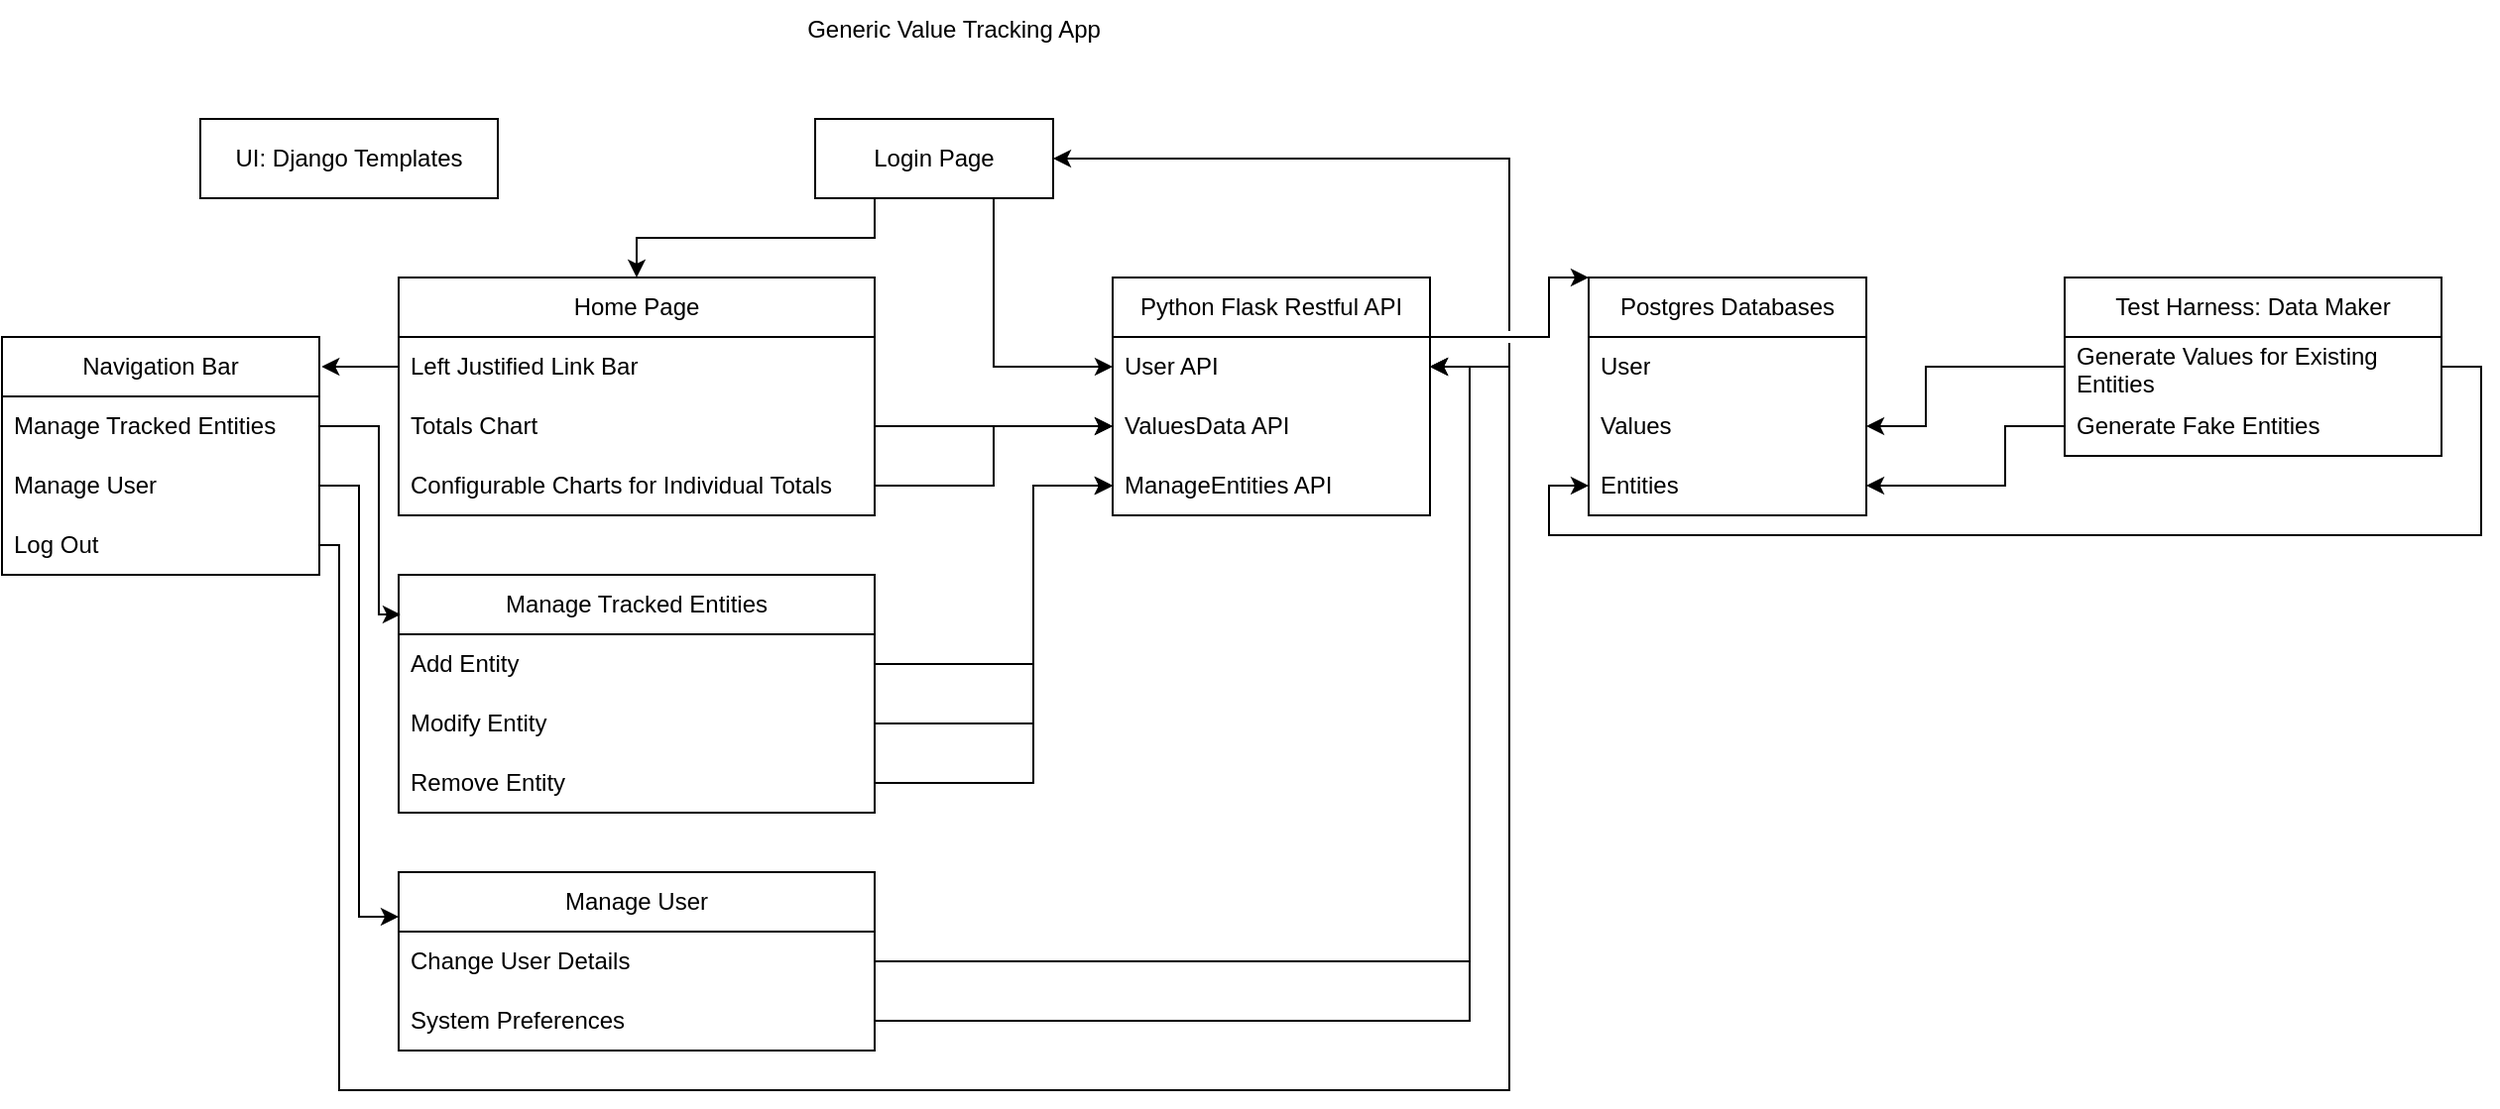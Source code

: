 <mxfile version="28.1.0">
  <diagram name="Page-1" id="g81q5J6nj-t1U_Pjp0CT">
    <mxGraphModel dx="997" dy="540" grid="1" gridSize="10" guides="1" tooltips="1" connect="1" arrows="1" fold="1" page="1" pageScale="1" pageWidth="850" pageHeight="1100" math="0" shadow="0">
      <root>
        <mxCell id="0" />
        <mxCell id="1" parent="0" />
        <mxCell id="yBTRD3E7jGrNPbzC0fYv-1" value="Generic Value Tracking App" style="text;html=1;align=center;verticalAlign=middle;whiteSpace=wrap;rounded=0;" vertex="1" parent="1">
          <mxGeometry x="360" y="10" width="240" height="30" as="geometry" />
        </mxCell>
        <mxCell id="yBTRD3E7jGrNPbzC0fYv-2" value="Home Page" style="swimlane;fontStyle=0;childLayout=stackLayout;horizontal=1;startSize=30;horizontalStack=0;resizeParent=1;resizeParentMax=0;resizeLast=0;collapsible=1;marginBottom=0;whiteSpace=wrap;html=1;" vertex="1" parent="1">
          <mxGeometry x="200" y="150" width="240" height="120" as="geometry" />
        </mxCell>
        <mxCell id="yBTRD3E7jGrNPbzC0fYv-6" value="Left Justified Link Bar" style="text;strokeColor=none;fillColor=none;align=left;verticalAlign=middle;spacingLeft=4;spacingRight=4;overflow=hidden;points=[[0,0.5],[1,0.5]];portConstraint=eastwest;rotatable=0;whiteSpace=wrap;html=1;" vertex="1" parent="yBTRD3E7jGrNPbzC0fYv-2">
          <mxGeometry y="30" width="240" height="30" as="geometry" />
        </mxCell>
        <mxCell id="yBTRD3E7jGrNPbzC0fYv-3" value="&lt;div&gt;&lt;span style=&quot;background-color: transparent; color: light-dark(rgb(0, 0, 0), rgb(255, 255, 255));&quot;&gt;Totals Chart&lt;/span&gt;&lt;/div&gt;" style="text;strokeColor=none;fillColor=none;align=left;verticalAlign=middle;spacingLeft=4;spacingRight=4;overflow=hidden;points=[[0,0.5],[1,0.5]];portConstraint=eastwest;rotatable=0;whiteSpace=wrap;html=1;" vertex="1" parent="yBTRD3E7jGrNPbzC0fYv-2">
          <mxGeometry y="60" width="240" height="30" as="geometry" />
        </mxCell>
        <mxCell id="yBTRD3E7jGrNPbzC0fYv-4" value="Configurable Charts for Individual Totals" style="text;strokeColor=none;fillColor=none;align=left;verticalAlign=middle;spacingLeft=4;spacingRight=4;overflow=hidden;points=[[0,0.5],[1,0.5]];portConstraint=eastwest;rotatable=0;whiteSpace=wrap;html=1;" vertex="1" parent="yBTRD3E7jGrNPbzC0fYv-2">
          <mxGeometry y="90" width="240" height="30" as="geometry" />
        </mxCell>
        <mxCell id="yBTRD3E7jGrNPbzC0fYv-7" value="Navigation Bar" style="swimlane;fontStyle=0;childLayout=stackLayout;horizontal=1;startSize=30;horizontalStack=0;resizeParent=1;resizeParentMax=0;resizeLast=0;collapsible=1;marginBottom=0;whiteSpace=wrap;html=1;" vertex="1" parent="1">
          <mxGeometry y="180" width="160" height="120" as="geometry" />
        </mxCell>
        <mxCell id="yBTRD3E7jGrNPbzC0fYv-8" value="Manage Tracked Entities" style="text;strokeColor=none;fillColor=none;align=left;verticalAlign=middle;spacingLeft=4;spacingRight=4;overflow=hidden;points=[[0,0.5],[1,0.5]];portConstraint=eastwest;rotatable=0;whiteSpace=wrap;html=1;" vertex="1" parent="yBTRD3E7jGrNPbzC0fYv-7">
          <mxGeometry y="30" width="160" height="30" as="geometry" />
        </mxCell>
        <mxCell id="yBTRD3E7jGrNPbzC0fYv-9" value="Manage User&amp;nbsp;" style="text;strokeColor=none;fillColor=none;align=left;verticalAlign=middle;spacingLeft=4;spacingRight=4;overflow=hidden;points=[[0,0.5],[1,0.5]];portConstraint=eastwest;rotatable=0;whiteSpace=wrap;html=1;" vertex="1" parent="yBTRD3E7jGrNPbzC0fYv-7">
          <mxGeometry y="60" width="160" height="30" as="geometry" />
        </mxCell>
        <mxCell id="yBTRD3E7jGrNPbzC0fYv-10" value="Log Out" style="text;strokeColor=none;fillColor=none;align=left;verticalAlign=middle;spacingLeft=4;spacingRight=4;overflow=hidden;points=[[0,0.5],[1,0.5]];portConstraint=eastwest;rotatable=0;whiteSpace=wrap;html=1;" vertex="1" parent="yBTRD3E7jGrNPbzC0fYv-7">
          <mxGeometry y="90" width="160" height="30" as="geometry" />
        </mxCell>
        <mxCell id="yBTRD3E7jGrNPbzC0fYv-11" value="" style="endArrow=classic;html=1;rounded=0;exitX=0;exitY=0.5;exitDx=0;exitDy=0;entryX=1.007;entryY=0.125;entryDx=0;entryDy=0;entryPerimeter=0;" edge="1" parent="1" source="yBTRD3E7jGrNPbzC0fYv-6" target="yBTRD3E7jGrNPbzC0fYv-7">
          <mxGeometry width="50" height="50" relative="1" as="geometry">
            <mxPoint x="360" y="310" as="sourcePoint" />
            <mxPoint x="410" y="260" as="targetPoint" />
          </mxGeometry>
        </mxCell>
        <mxCell id="yBTRD3E7jGrNPbzC0fYv-13" style="edgeStyle=orthogonalEdgeStyle;rounded=0;orthogonalLoop=1;jettySize=auto;html=1;exitX=0.25;exitY=1;exitDx=0;exitDy=0;entryX=0.5;entryY=0;entryDx=0;entryDy=0;" edge="1" parent="1" source="yBTRD3E7jGrNPbzC0fYv-12" target="yBTRD3E7jGrNPbzC0fYv-2">
          <mxGeometry relative="1" as="geometry" />
        </mxCell>
        <mxCell id="yBTRD3E7jGrNPbzC0fYv-21" style="edgeStyle=orthogonalEdgeStyle;rounded=0;orthogonalLoop=1;jettySize=auto;html=1;exitX=0.75;exitY=1;exitDx=0;exitDy=0;entryX=0;entryY=0.5;entryDx=0;entryDy=0;" edge="1" parent="1" source="yBTRD3E7jGrNPbzC0fYv-12" target="yBTRD3E7jGrNPbzC0fYv-15">
          <mxGeometry relative="1" as="geometry" />
        </mxCell>
        <mxCell id="yBTRD3E7jGrNPbzC0fYv-12" value="Login Page" style="rounded=0;whiteSpace=wrap;html=1;" vertex="1" parent="1">
          <mxGeometry x="410" y="70" width="120" height="40" as="geometry" />
        </mxCell>
        <mxCell id="yBTRD3E7jGrNPbzC0fYv-48" style="edgeStyle=orthogonalEdgeStyle;rounded=0;orthogonalLoop=1;jettySize=auto;html=1;exitX=1;exitY=0.25;exitDx=0;exitDy=0;entryX=0;entryY=0;entryDx=0;entryDy=0;jumpStyle=gap;" edge="1" parent="1" source="yBTRD3E7jGrNPbzC0fYv-14" target="yBTRD3E7jGrNPbzC0fYv-44">
          <mxGeometry relative="1" as="geometry">
            <Array as="points">
              <mxPoint x="780" y="180" />
              <mxPoint x="780" y="150" />
            </Array>
          </mxGeometry>
        </mxCell>
        <mxCell id="yBTRD3E7jGrNPbzC0fYv-14" value="Python Flask Restful API" style="swimlane;fontStyle=0;childLayout=stackLayout;horizontal=1;startSize=30;horizontalStack=0;resizeParent=1;resizeParentMax=0;resizeLast=0;collapsible=1;marginBottom=0;whiteSpace=wrap;html=1;" vertex="1" parent="1">
          <mxGeometry x="560" y="150" width="160" height="120" as="geometry">
            <mxRectangle x="560" y="150" width="170" height="30" as="alternateBounds" />
          </mxGeometry>
        </mxCell>
        <mxCell id="yBTRD3E7jGrNPbzC0fYv-15" value="User API" style="text;strokeColor=none;fillColor=none;align=left;verticalAlign=middle;spacingLeft=4;spacingRight=4;overflow=hidden;points=[[0,0.5],[1,0.5]];portConstraint=eastwest;rotatable=0;whiteSpace=wrap;html=1;" vertex="1" parent="yBTRD3E7jGrNPbzC0fYv-14">
          <mxGeometry y="30" width="160" height="30" as="geometry" />
        </mxCell>
        <mxCell id="yBTRD3E7jGrNPbzC0fYv-17" value="ValuesData API" style="text;strokeColor=none;fillColor=none;align=left;verticalAlign=middle;spacingLeft=4;spacingRight=4;overflow=hidden;points=[[0,0.5],[1,0.5]];portConstraint=eastwest;rotatable=0;whiteSpace=wrap;html=1;" vertex="1" parent="yBTRD3E7jGrNPbzC0fYv-14">
          <mxGeometry y="60" width="160" height="30" as="geometry" />
        </mxCell>
        <mxCell id="yBTRD3E7jGrNPbzC0fYv-16" value="ManageEntities API" style="text;strokeColor=none;fillColor=none;align=left;verticalAlign=middle;spacingLeft=4;spacingRight=4;overflow=hidden;points=[[0,0.5],[1,0.5]];portConstraint=eastwest;rotatable=0;whiteSpace=wrap;html=1;" vertex="1" parent="yBTRD3E7jGrNPbzC0fYv-14">
          <mxGeometry y="90" width="160" height="30" as="geometry" />
        </mxCell>
        <mxCell id="yBTRD3E7jGrNPbzC0fYv-18" value="UI: Django Templates" style="rounded=0;whiteSpace=wrap;html=1;" vertex="1" parent="1">
          <mxGeometry x="100" y="70" width="150" height="40" as="geometry" />
        </mxCell>
        <mxCell id="yBTRD3E7jGrNPbzC0fYv-23" style="edgeStyle=orthogonalEdgeStyle;rounded=0;orthogonalLoop=1;jettySize=auto;html=1;exitX=1;exitY=0.5;exitDx=0;exitDy=0;entryX=0;entryY=0.5;entryDx=0;entryDy=0;" edge="1" parent="1" source="yBTRD3E7jGrNPbzC0fYv-3" target="yBTRD3E7jGrNPbzC0fYv-17">
          <mxGeometry relative="1" as="geometry" />
        </mxCell>
        <mxCell id="yBTRD3E7jGrNPbzC0fYv-24" style="edgeStyle=orthogonalEdgeStyle;rounded=0;orthogonalLoop=1;jettySize=auto;html=1;exitX=1;exitY=0.5;exitDx=0;exitDy=0;entryX=0;entryY=0.5;entryDx=0;entryDy=0;" edge="1" parent="1" source="yBTRD3E7jGrNPbzC0fYv-4" target="yBTRD3E7jGrNPbzC0fYv-17">
          <mxGeometry relative="1" as="geometry" />
        </mxCell>
        <mxCell id="yBTRD3E7jGrNPbzC0fYv-25" value="Manage Tracked Entities" style="swimlane;fontStyle=0;childLayout=stackLayout;horizontal=1;startSize=30;horizontalStack=0;resizeParent=1;resizeParentMax=0;resizeLast=0;collapsible=1;marginBottom=0;whiteSpace=wrap;html=1;" vertex="1" parent="1">
          <mxGeometry x="200" y="300" width="240" height="120" as="geometry">
            <mxRectangle x="200" y="300" width="170" height="30" as="alternateBounds" />
          </mxGeometry>
        </mxCell>
        <mxCell id="yBTRD3E7jGrNPbzC0fYv-26" value="Add Entity" style="text;strokeColor=none;fillColor=none;align=left;verticalAlign=middle;spacingLeft=4;spacingRight=4;overflow=hidden;points=[[0,0.5],[1,0.5]];portConstraint=eastwest;rotatable=0;whiteSpace=wrap;html=1;" vertex="1" parent="yBTRD3E7jGrNPbzC0fYv-25">
          <mxGeometry y="30" width="240" height="30" as="geometry" />
        </mxCell>
        <mxCell id="yBTRD3E7jGrNPbzC0fYv-27" value="Modify Entity" style="text;strokeColor=none;fillColor=none;align=left;verticalAlign=middle;spacingLeft=4;spacingRight=4;overflow=hidden;points=[[0,0.5],[1,0.5]];portConstraint=eastwest;rotatable=0;whiteSpace=wrap;html=1;" vertex="1" parent="yBTRD3E7jGrNPbzC0fYv-25">
          <mxGeometry y="60" width="240" height="30" as="geometry" />
        </mxCell>
        <mxCell id="yBTRD3E7jGrNPbzC0fYv-28" value="Remove Entity" style="text;strokeColor=none;fillColor=none;align=left;verticalAlign=middle;spacingLeft=4;spacingRight=4;overflow=hidden;points=[[0,0.5],[1,0.5]];portConstraint=eastwest;rotatable=0;whiteSpace=wrap;html=1;" vertex="1" parent="yBTRD3E7jGrNPbzC0fYv-25">
          <mxGeometry y="90" width="240" height="30" as="geometry" />
        </mxCell>
        <mxCell id="yBTRD3E7jGrNPbzC0fYv-29" style="edgeStyle=orthogonalEdgeStyle;rounded=0;orthogonalLoop=1;jettySize=auto;html=1;exitX=1;exitY=0.5;exitDx=0;exitDy=0;entryX=0;entryY=0.5;entryDx=0;entryDy=0;jumpStyle=gap;" edge="1" parent="1" source="yBTRD3E7jGrNPbzC0fYv-26" target="yBTRD3E7jGrNPbzC0fYv-16">
          <mxGeometry relative="1" as="geometry">
            <Array as="points">
              <mxPoint x="520" y="345" />
              <mxPoint x="520" y="255" />
            </Array>
          </mxGeometry>
        </mxCell>
        <mxCell id="yBTRD3E7jGrNPbzC0fYv-30" style="edgeStyle=orthogonalEdgeStyle;rounded=0;orthogonalLoop=1;jettySize=auto;html=1;exitX=1;exitY=0.5;exitDx=0;exitDy=0;entryX=0;entryY=0.5;entryDx=0;entryDy=0;jumpStyle=gap;" edge="1" parent="1" source="yBTRD3E7jGrNPbzC0fYv-27" target="yBTRD3E7jGrNPbzC0fYv-16">
          <mxGeometry relative="1" as="geometry">
            <Array as="points">
              <mxPoint x="520" y="375" />
              <mxPoint x="520" y="255" />
            </Array>
          </mxGeometry>
        </mxCell>
        <mxCell id="yBTRD3E7jGrNPbzC0fYv-32" style="edgeStyle=orthogonalEdgeStyle;rounded=0;orthogonalLoop=1;jettySize=auto;html=1;exitX=1;exitY=0.5;exitDx=0;exitDy=0;entryX=0;entryY=0.5;entryDx=0;entryDy=0;jumpStyle=gap;" edge="1" parent="1" source="yBTRD3E7jGrNPbzC0fYv-28" target="yBTRD3E7jGrNPbzC0fYv-16">
          <mxGeometry relative="1" as="geometry">
            <Array as="points">
              <mxPoint x="520" y="405" />
              <mxPoint x="520" y="255" />
            </Array>
          </mxGeometry>
        </mxCell>
        <mxCell id="yBTRD3E7jGrNPbzC0fYv-33" style="edgeStyle=orthogonalEdgeStyle;rounded=0;orthogonalLoop=1;jettySize=auto;html=1;exitX=1;exitY=0.5;exitDx=0;exitDy=0;entryX=0.004;entryY=0.167;entryDx=0;entryDy=0;entryPerimeter=0;" edge="1" parent="1" source="yBTRD3E7jGrNPbzC0fYv-8" target="yBTRD3E7jGrNPbzC0fYv-25">
          <mxGeometry relative="1" as="geometry">
            <Array as="points">
              <mxPoint x="190" y="225" />
              <mxPoint x="190" y="320" />
            </Array>
          </mxGeometry>
        </mxCell>
        <mxCell id="yBTRD3E7jGrNPbzC0fYv-34" value="Manage User" style="swimlane;fontStyle=0;childLayout=stackLayout;horizontal=1;startSize=30;horizontalStack=0;resizeParent=1;resizeParentMax=0;resizeLast=0;collapsible=1;marginBottom=0;whiteSpace=wrap;html=1;" vertex="1" parent="1">
          <mxGeometry x="200" y="450" width="240" height="90" as="geometry" />
        </mxCell>
        <mxCell id="yBTRD3E7jGrNPbzC0fYv-35" value="Change User Details" style="text;strokeColor=none;fillColor=none;align=left;verticalAlign=middle;spacingLeft=4;spacingRight=4;overflow=hidden;points=[[0,0.5],[1,0.5]];portConstraint=eastwest;rotatable=0;whiteSpace=wrap;html=1;" vertex="1" parent="yBTRD3E7jGrNPbzC0fYv-34">
          <mxGeometry y="30" width="240" height="30" as="geometry" />
        </mxCell>
        <mxCell id="yBTRD3E7jGrNPbzC0fYv-36" value="System Preferences" style="text;strokeColor=none;fillColor=none;align=left;verticalAlign=middle;spacingLeft=4;spacingRight=4;overflow=hidden;points=[[0,0.5],[1,0.5]];portConstraint=eastwest;rotatable=0;whiteSpace=wrap;html=1;" vertex="1" parent="yBTRD3E7jGrNPbzC0fYv-34">
          <mxGeometry y="60" width="240" height="30" as="geometry" />
        </mxCell>
        <mxCell id="yBTRD3E7jGrNPbzC0fYv-38" style="edgeStyle=orthogonalEdgeStyle;rounded=0;orthogonalLoop=1;jettySize=auto;html=1;exitX=1;exitY=0.5;exitDx=0;exitDy=0;entryX=0;entryY=0.25;entryDx=0;entryDy=0;" edge="1" parent="1" source="yBTRD3E7jGrNPbzC0fYv-9" target="yBTRD3E7jGrNPbzC0fYv-34">
          <mxGeometry relative="1" as="geometry" />
        </mxCell>
        <mxCell id="yBTRD3E7jGrNPbzC0fYv-39" style="edgeStyle=orthogonalEdgeStyle;rounded=0;orthogonalLoop=1;jettySize=auto;html=1;exitX=1;exitY=0.5;exitDx=0;exitDy=0;entryX=1;entryY=0.5;entryDx=0;entryDy=0;" edge="1" parent="1" source="yBTRD3E7jGrNPbzC0fYv-35" target="yBTRD3E7jGrNPbzC0fYv-15">
          <mxGeometry relative="1" as="geometry" />
        </mxCell>
        <mxCell id="yBTRD3E7jGrNPbzC0fYv-41" style="edgeStyle=orthogonalEdgeStyle;rounded=0;orthogonalLoop=1;jettySize=auto;html=1;exitX=1;exitY=0.5;exitDx=0;exitDy=0;entryX=1;entryY=0.5;entryDx=0;entryDy=0;" edge="1" parent="1" source="yBTRD3E7jGrNPbzC0fYv-36" target="yBTRD3E7jGrNPbzC0fYv-15">
          <mxGeometry relative="1" as="geometry" />
        </mxCell>
        <mxCell id="yBTRD3E7jGrNPbzC0fYv-42" style="edgeStyle=orthogonalEdgeStyle;rounded=0;orthogonalLoop=1;jettySize=auto;html=1;exitX=1;exitY=0.5;exitDx=0;exitDy=0;entryX=1;entryY=0.5;entryDx=0;entryDy=0;" edge="1" parent="1" source="yBTRD3E7jGrNPbzC0fYv-10" target="yBTRD3E7jGrNPbzC0fYv-15">
          <mxGeometry relative="1" as="geometry">
            <Array as="points">
              <mxPoint x="170" y="285" />
              <mxPoint x="170" y="560" />
              <mxPoint x="760" y="560" />
              <mxPoint x="760" y="195" />
            </Array>
          </mxGeometry>
        </mxCell>
        <mxCell id="yBTRD3E7jGrNPbzC0fYv-43" style="edgeStyle=orthogonalEdgeStyle;rounded=0;orthogonalLoop=1;jettySize=auto;html=1;exitX=1;exitY=0.5;exitDx=0;exitDy=0;entryX=1;entryY=0.5;entryDx=0;entryDy=0;jumpStyle=gap;" edge="1" parent="1" source="yBTRD3E7jGrNPbzC0fYv-10" target="yBTRD3E7jGrNPbzC0fYv-12">
          <mxGeometry relative="1" as="geometry">
            <Array as="points">
              <mxPoint x="170" y="285" />
              <mxPoint x="170" y="560" />
              <mxPoint x="760" y="560" />
              <mxPoint x="760" y="90" />
            </Array>
          </mxGeometry>
        </mxCell>
        <mxCell id="yBTRD3E7jGrNPbzC0fYv-44" value="Postgres Databases" style="swimlane;fontStyle=0;childLayout=stackLayout;horizontal=1;startSize=30;horizontalStack=0;resizeParent=1;resizeParentMax=0;resizeLast=0;collapsible=1;marginBottom=0;whiteSpace=wrap;html=1;" vertex="1" parent="1">
          <mxGeometry x="800" y="150" width="140" height="120" as="geometry" />
        </mxCell>
        <mxCell id="yBTRD3E7jGrNPbzC0fYv-47" value="User" style="text;strokeColor=none;fillColor=none;align=left;verticalAlign=middle;spacingLeft=4;spacingRight=4;overflow=hidden;points=[[0,0.5],[1,0.5]];portConstraint=eastwest;rotatable=0;whiteSpace=wrap;html=1;" vertex="1" parent="yBTRD3E7jGrNPbzC0fYv-44">
          <mxGeometry y="30" width="140" height="30" as="geometry" />
        </mxCell>
        <mxCell id="yBTRD3E7jGrNPbzC0fYv-46" value="Values" style="text;strokeColor=none;fillColor=none;align=left;verticalAlign=middle;spacingLeft=4;spacingRight=4;overflow=hidden;points=[[0,0.5],[1,0.5]];portConstraint=eastwest;rotatable=0;whiteSpace=wrap;html=1;" vertex="1" parent="yBTRD3E7jGrNPbzC0fYv-44">
          <mxGeometry y="60" width="140" height="30" as="geometry" />
        </mxCell>
        <mxCell id="yBTRD3E7jGrNPbzC0fYv-45" value="Entities" style="text;strokeColor=none;fillColor=none;align=left;verticalAlign=middle;spacingLeft=4;spacingRight=4;overflow=hidden;points=[[0,0.5],[1,0.5]];portConstraint=eastwest;rotatable=0;whiteSpace=wrap;html=1;" vertex="1" parent="yBTRD3E7jGrNPbzC0fYv-44">
          <mxGeometry y="90" width="140" height="30" as="geometry" />
        </mxCell>
        <mxCell id="yBTRD3E7jGrNPbzC0fYv-49" value="Test Harness: Data Maker" style="swimlane;fontStyle=0;childLayout=stackLayout;horizontal=1;startSize=30;horizontalStack=0;resizeParent=1;resizeParentMax=0;resizeLast=0;collapsible=1;marginBottom=0;whiteSpace=wrap;html=1;" vertex="1" parent="1">
          <mxGeometry x="1040" y="150" width="190" height="90" as="geometry" />
        </mxCell>
        <mxCell id="yBTRD3E7jGrNPbzC0fYv-51" value="Generate Values for Existing Entities" style="text;strokeColor=none;fillColor=none;align=left;verticalAlign=middle;spacingLeft=4;spacingRight=4;overflow=hidden;points=[[0,0.5],[1,0.5]];portConstraint=eastwest;rotatable=0;whiteSpace=wrap;html=1;" vertex="1" parent="yBTRD3E7jGrNPbzC0fYv-49">
          <mxGeometry y="30" width="190" height="30" as="geometry" />
        </mxCell>
        <mxCell id="yBTRD3E7jGrNPbzC0fYv-50" value="Generate Fake Entities" style="text;strokeColor=none;fillColor=none;align=left;verticalAlign=middle;spacingLeft=4;spacingRight=4;overflow=hidden;points=[[0,0.5],[1,0.5]];portConstraint=eastwest;rotatable=0;whiteSpace=wrap;html=1;" vertex="1" parent="yBTRD3E7jGrNPbzC0fYv-49">
          <mxGeometry y="60" width="190" height="30" as="geometry" />
        </mxCell>
        <mxCell id="yBTRD3E7jGrNPbzC0fYv-53" style="edgeStyle=orthogonalEdgeStyle;rounded=0;orthogonalLoop=1;jettySize=auto;html=1;exitX=0;exitY=0.5;exitDx=0;exitDy=0;entryX=1;entryY=0.5;entryDx=0;entryDy=0;" edge="1" parent="1" source="yBTRD3E7jGrNPbzC0fYv-50" target="yBTRD3E7jGrNPbzC0fYv-45">
          <mxGeometry relative="1" as="geometry">
            <Array as="points">
              <mxPoint x="1010" y="225" />
              <mxPoint x="1010" y="255" />
            </Array>
          </mxGeometry>
        </mxCell>
        <mxCell id="yBTRD3E7jGrNPbzC0fYv-55" style="edgeStyle=orthogonalEdgeStyle;rounded=0;orthogonalLoop=1;jettySize=auto;html=1;exitX=0;exitY=0.5;exitDx=0;exitDy=0;" edge="1" parent="1" source="yBTRD3E7jGrNPbzC0fYv-51" target="yBTRD3E7jGrNPbzC0fYv-46">
          <mxGeometry relative="1" as="geometry">
            <Array as="points">
              <mxPoint x="970" y="195" />
              <mxPoint x="970" y="225" />
            </Array>
          </mxGeometry>
        </mxCell>
        <mxCell id="yBTRD3E7jGrNPbzC0fYv-56" style="edgeStyle=orthogonalEdgeStyle;rounded=0;orthogonalLoop=1;jettySize=auto;html=1;exitX=1;exitY=0.5;exitDx=0;exitDy=0;entryX=0;entryY=0.5;entryDx=0;entryDy=0;" edge="1" parent="1" source="yBTRD3E7jGrNPbzC0fYv-51" target="yBTRD3E7jGrNPbzC0fYv-45">
          <mxGeometry relative="1" as="geometry">
            <Array as="points">
              <mxPoint x="1250" y="195" />
              <mxPoint x="1250" y="280" />
              <mxPoint x="780" y="280" />
              <mxPoint x="780" y="255" />
            </Array>
          </mxGeometry>
        </mxCell>
      </root>
    </mxGraphModel>
  </diagram>
</mxfile>
